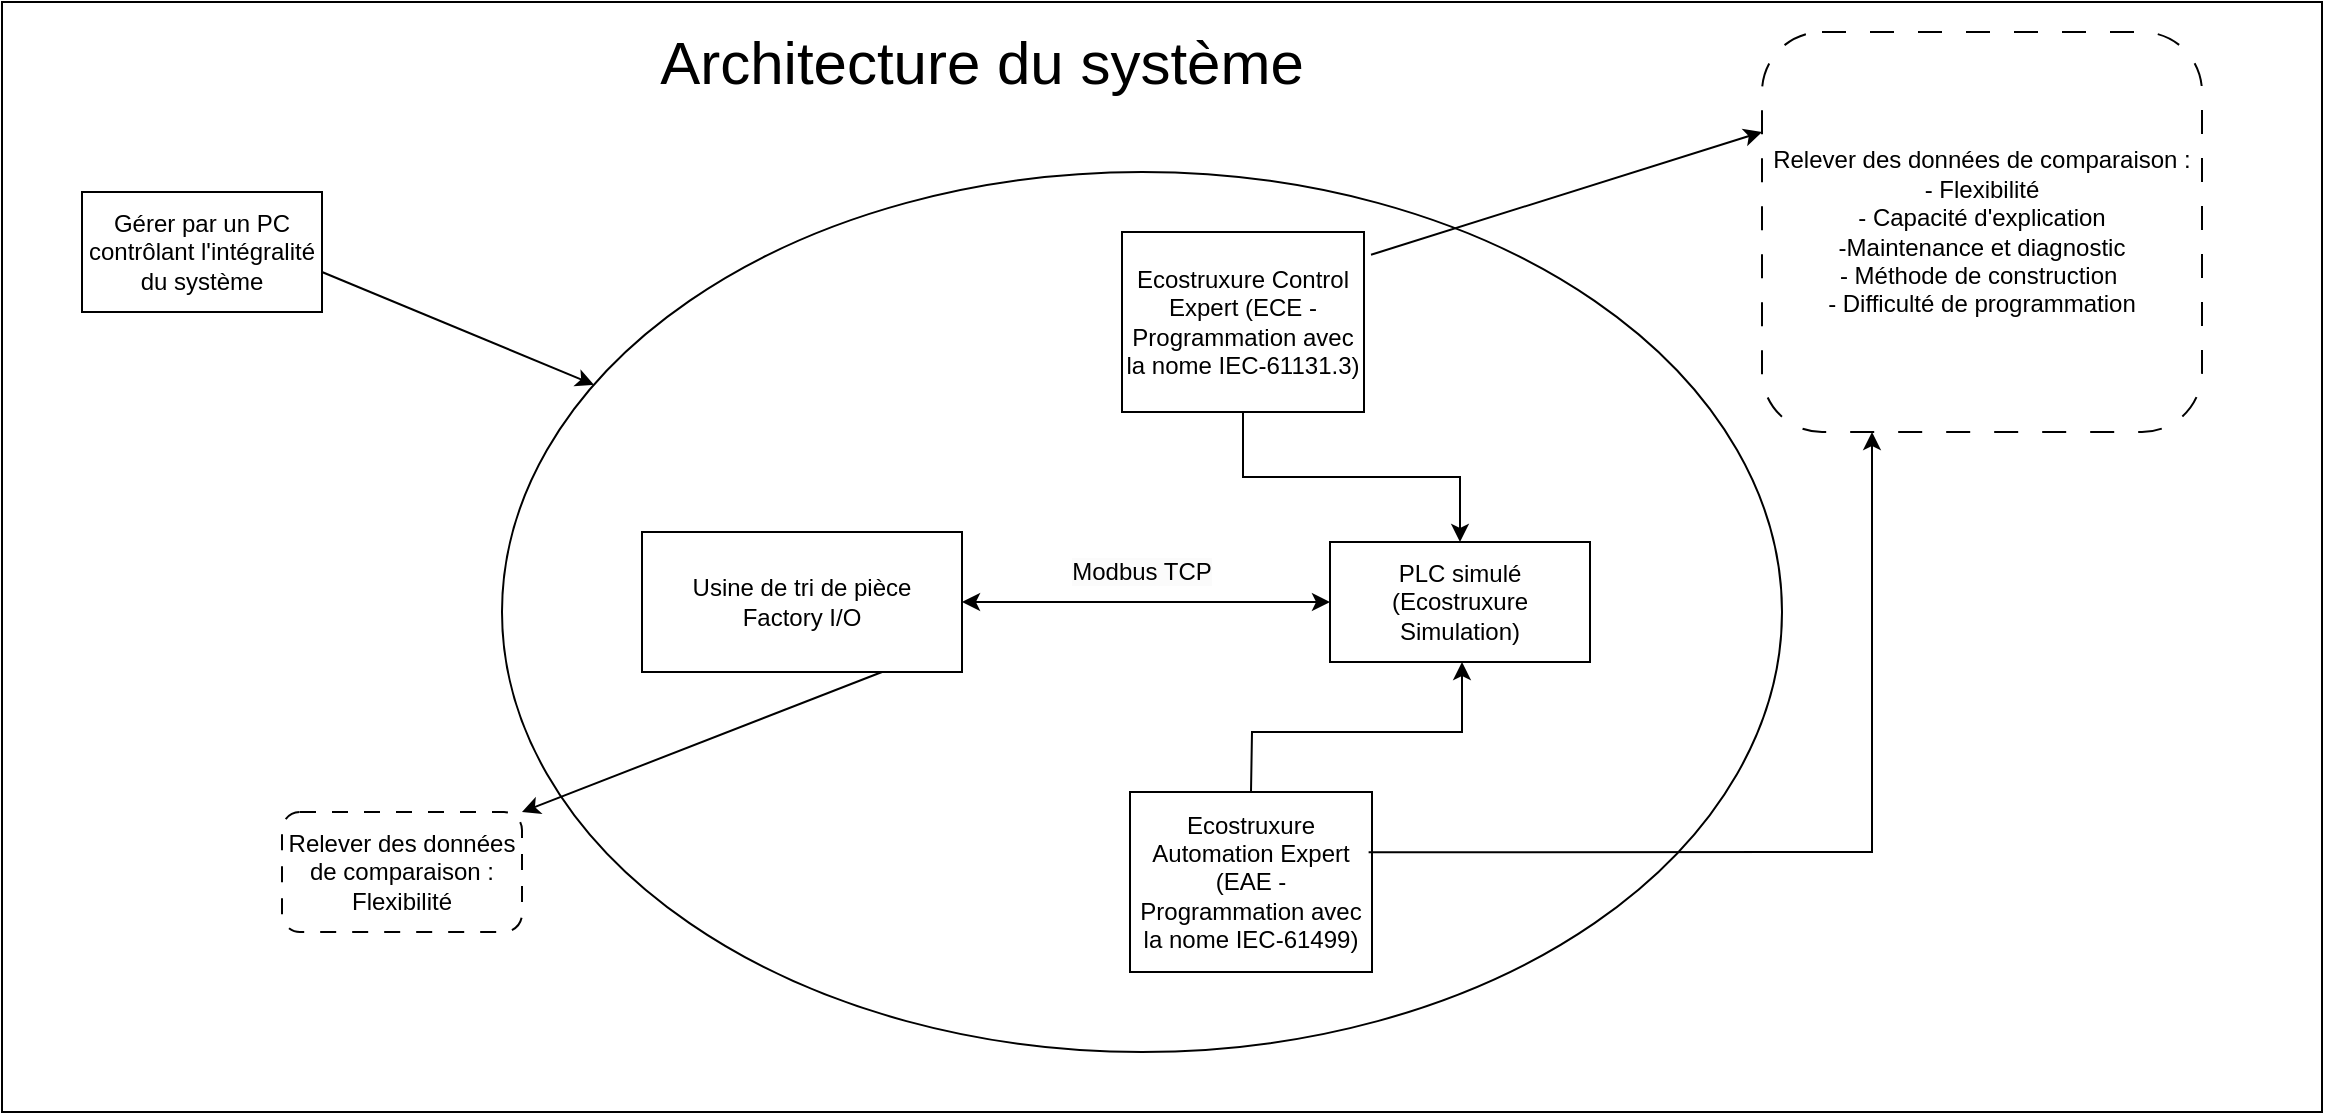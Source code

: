 <mxfile version="24.7.17">
  <diagram name="Page-1" id="jd7UPobwGAmkNOi6UhWh">
    <mxGraphModel dx="1949" dy="1871" grid="1" gridSize="10" guides="1" tooltips="1" connect="1" arrows="1" fold="1" page="1" pageScale="1" pageWidth="827" pageHeight="1169" math="0" shadow="0">
      <root>
        <mxCell id="0" />
        <mxCell id="1" parent="0" />
        <mxCell id="A9IJYysSYFl7xLchIkGl-14" value="" style="rounded=0;whiteSpace=wrap;html=1;" parent="1" vertex="1">
          <mxGeometry x="-20" y="-55" width="1160" height="555" as="geometry" />
        </mxCell>
        <mxCell id="A9IJYysSYFl7xLchIkGl-11" value="" style="ellipse;whiteSpace=wrap;html=1;" parent="1" vertex="1">
          <mxGeometry x="230" y="30" width="640" height="440" as="geometry" />
        </mxCell>
        <mxCell id="dfBqxVAiig3WslJUnkbr-1" value="&lt;div&gt;Usine de tri de pièce&lt;br&gt;Factory I/O&lt;/div&gt;" style="rounded=0;whiteSpace=wrap;html=1;" parent="1" vertex="1">
          <mxGeometry x="300" y="210" width="160" height="70" as="geometry" />
        </mxCell>
        <mxCell id="dfBqxVAiig3WslJUnkbr-2" value="PLC simulé&lt;div&gt;(Ecostruxure Simulation)&lt;/div&gt;" style="rounded=0;whiteSpace=wrap;html=1;" parent="1" vertex="1">
          <mxGeometry x="644" y="215" width="130" height="60" as="geometry" />
        </mxCell>
        <mxCell id="dfBqxVAiig3WslJUnkbr-6" value="&lt;span style=&quot;color: rgb(0, 0, 0); font-family: Helvetica; font-size: 12px; font-style: normal; font-variant-ligatures: normal; font-variant-caps: normal; font-weight: 400; letter-spacing: normal; orphans: 2; text-align: center; text-indent: 0px; text-transform: none; widows: 2; word-spacing: 0px; -webkit-text-stroke-width: 0px; white-space: normal; background-color: rgb(251, 251, 251); text-decoration-thickness: initial; text-decoration-style: initial; text-decoration-color: initial; display: inline !important; float: none;&quot;&gt;Modbus TCP&lt;/span&gt;" style="text;html=1;align=center;verticalAlign=middle;whiteSpace=wrap;rounded=0;" parent="1" vertex="1">
          <mxGeometry x="470" y="215" width="160" height="30" as="geometry" />
        </mxCell>
        <mxCell id="A9IJYysSYFl7xLchIkGl-1" value="" style="endArrow=classic;startArrow=classic;html=1;rounded=0;exitX=1;exitY=0.5;exitDx=0;exitDy=0;" parent="1" source="dfBqxVAiig3WslJUnkbr-1" edge="1">
          <mxGeometry width="50" height="50" relative="1" as="geometry">
            <mxPoint x="594" y="295" as="sourcePoint" />
            <mxPoint x="644" y="245" as="targetPoint" />
          </mxGeometry>
        </mxCell>
        <mxCell id="A9IJYysSYFl7xLchIkGl-3" value="Ecostruxure Automation Expert (EAE - Programmation avec la nome IEC-61499)" style="rounded=0;whiteSpace=wrap;html=1;" parent="1" vertex="1">
          <mxGeometry x="544" y="340" width="121" height="90" as="geometry" />
        </mxCell>
        <mxCell id="A9IJYysSYFl7xLchIkGl-4" value="" style="endArrow=classic;html=1;rounded=0;exitX=0.5;exitY=0;exitDx=0;exitDy=0;" parent="1" source="A9IJYysSYFl7xLchIkGl-3" edge="1">
          <mxGeometry width="50" height="50" relative="1" as="geometry">
            <mxPoint x="660" y="325" as="sourcePoint" />
            <mxPoint x="710" y="275" as="targetPoint" />
            <Array as="points">
              <mxPoint x="605" y="310" />
              <mxPoint x="710" y="310" />
            </Array>
          </mxGeometry>
        </mxCell>
        <mxCell id="A9IJYysSYFl7xLchIkGl-7" value="" style="edgeStyle=orthogonalEdgeStyle;rounded=0;orthogonalLoop=1;jettySize=auto;html=1;" parent="1" source="A9IJYysSYFl7xLchIkGl-5" target="dfBqxVAiig3WslJUnkbr-2" edge="1">
          <mxGeometry relative="1" as="geometry" />
        </mxCell>
        <mxCell id="A9IJYysSYFl7xLchIkGl-5" value="Ecostruxure Control Expert (ECE - Programmation avec la nome IEC-61131.3)" style="rounded=0;whiteSpace=wrap;html=1;" parent="1" vertex="1">
          <mxGeometry x="540" y="60" width="121" height="90" as="geometry" />
        </mxCell>
        <mxCell id="A9IJYysSYFl7xLchIkGl-12" value="Gérer par un PC contrôlant l&#39;intégralité du système" style="rounded=0;whiteSpace=wrap;html=1;" parent="1" vertex="1">
          <mxGeometry x="20" y="40" width="120" height="60" as="geometry" />
        </mxCell>
        <mxCell id="A9IJYysSYFl7xLchIkGl-13" value="" style="endArrow=classic;html=1;rounded=0;" parent="1" target="A9IJYysSYFl7xLchIkGl-11" edge="1">
          <mxGeometry width="50" height="50" relative="1" as="geometry">
            <mxPoint x="140" y="80" as="sourcePoint" />
            <mxPoint x="190" y="30" as="targetPoint" />
          </mxGeometry>
        </mxCell>
        <mxCell id="A9IJYysSYFl7xLchIkGl-15" value="&lt;font style=&quot;font-size: 30px;&quot;&gt;Architecture du système&lt;/font&gt;" style="text;html=1;align=center;verticalAlign=middle;whiteSpace=wrap;rounded=0;" parent="1" vertex="1">
          <mxGeometry x="300" y="-40" width="340" height="30" as="geometry" />
        </mxCell>
        <mxCell id="28atkxZHfUk3wIz9lXKa-1" value="" style="endArrow=classic;html=1;rounded=0;exitX=0.75;exitY=1;exitDx=0;exitDy=0;entryX=1;entryY=0;entryDx=0;entryDy=0;" edge="1" parent="1" source="dfBqxVAiig3WslJUnkbr-1" target="28atkxZHfUk3wIz9lXKa-3">
          <mxGeometry width="50" height="50" relative="1" as="geometry">
            <mxPoint x="440" y="290" as="sourcePoint" />
            <mxPoint x="220" y="317.269" as="targetPoint" />
          </mxGeometry>
        </mxCell>
        <mxCell id="28atkxZHfUk3wIz9lXKa-3" value="Relever des données de comparaison :&lt;br&gt;Flexibilité" style="rounded=1;whiteSpace=wrap;html=1;dashed=1;dashPattern=8 8;" vertex="1" parent="1">
          <mxGeometry x="120" y="350" width="120" height="60" as="geometry" />
        </mxCell>
        <mxCell id="28atkxZHfUk3wIz9lXKa-4" value="" style="endArrow=classic;html=1;rounded=0;exitX=1.029;exitY=0.126;exitDx=0;exitDy=0;entryX=0;entryY=0.25;entryDx=0;entryDy=0;exitPerimeter=0;" edge="1" parent="1" target="28atkxZHfUk3wIz9lXKa-5" source="A9IJYysSYFl7xLchIkGl-5">
          <mxGeometry width="50" height="50" relative="1" as="geometry">
            <mxPoint x="990" y="-55" as="sourcePoint" />
            <mxPoint x="810" y="15" as="targetPoint" />
          </mxGeometry>
        </mxCell>
        <mxCell id="28atkxZHfUk3wIz9lXKa-5" value="Relever des données de comparaison :&lt;br&gt;- Flexibilité&lt;div&gt;- Capacité d&#39;explication&lt;/div&gt;&lt;div&gt;-Maintenance et diagnostic&lt;/div&gt;&lt;div&gt;- Méthode de construction&amp;nbsp;&lt;/div&gt;&lt;div&gt;- Difficulté de programmation&lt;/div&gt;" style="rounded=1;whiteSpace=wrap;html=1;dashed=1;dashPattern=12 12;" vertex="1" parent="1">
          <mxGeometry x="860" y="-40" width="220" height="200" as="geometry" />
        </mxCell>
        <mxCell id="28atkxZHfUk3wIz9lXKa-6" value="" style="endArrow=classic;html=1;rounded=0;exitX=0.986;exitY=0.335;exitDx=0;exitDy=0;entryX=0.25;entryY=1;entryDx=0;entryDy=0;exitPerimeter=0;" edge="1" parent="1" source="A9IJYysSYFl7xLchIkGl-3" target="28atkxZHfUk3wIz9lXKa-5">
          <mxGeometry width="50" height="50" relative="1" as="geometry">
            <mxPoint x="699.997" y="370.15" as="sourcePoint" />
            <mxPoint x="848.99" y="40" as="targetPoint" />
            <Array as="points">
              <mxPoint x="915" y="370" />
            </Array>
          </mxGeometry>
        </mxCell>
      </root>
    </mxGraphModel>
  </diagram>
</mxfile>
